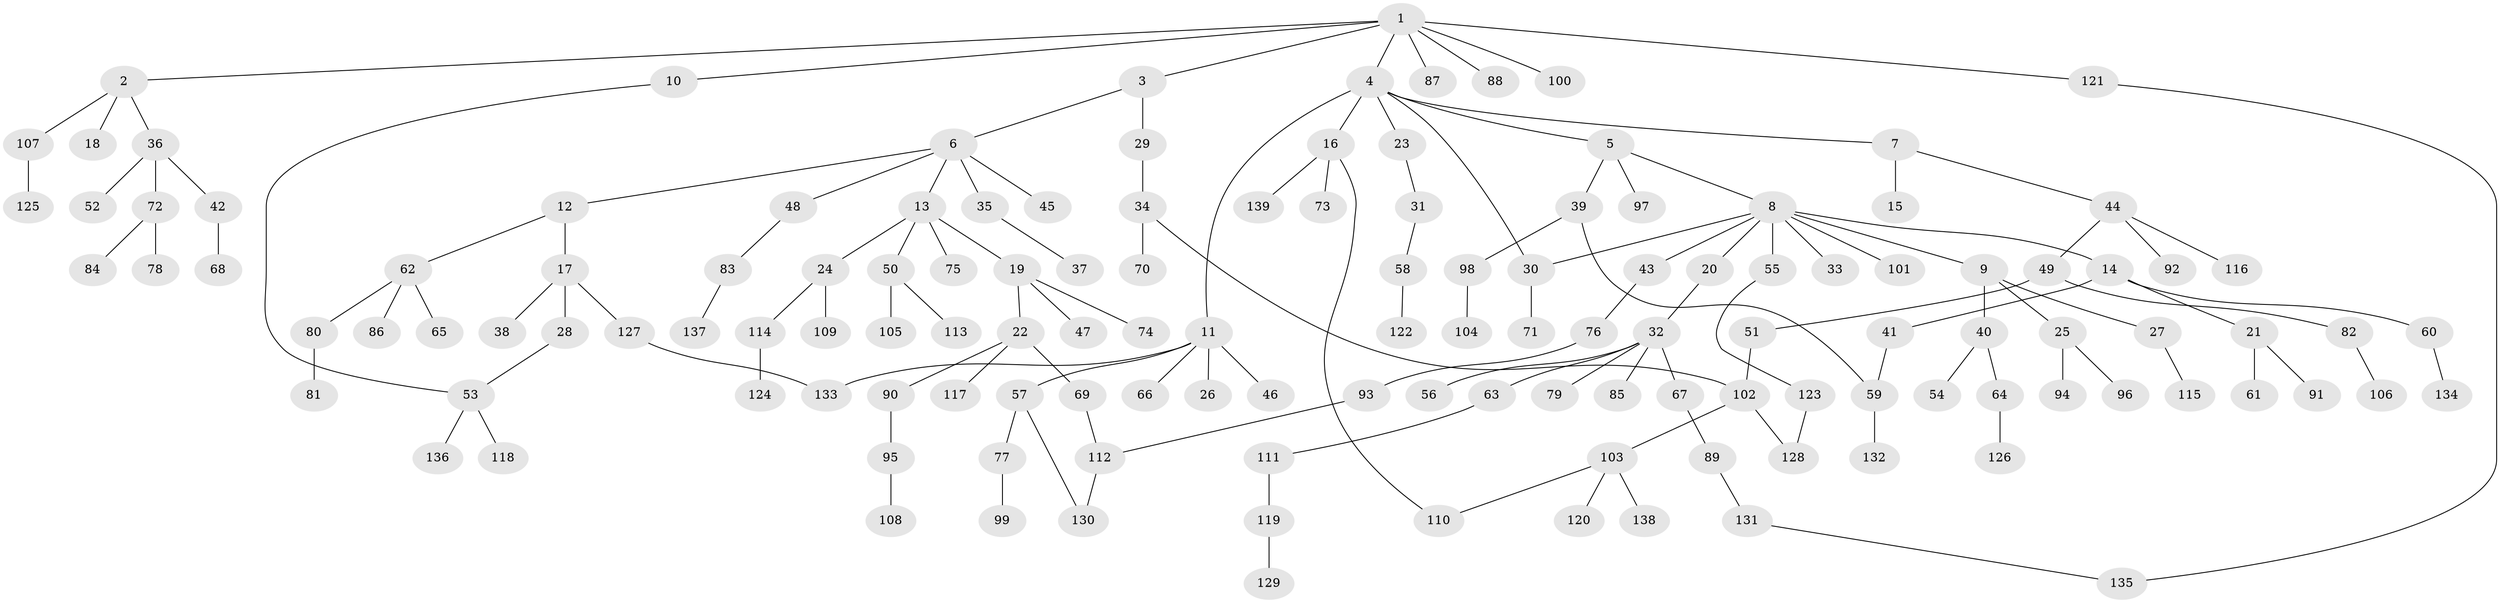 // coarse degree distribution, {5: 0.023809523809523808, 2: 0.38095238095238093, 3: 0.2619047619047619, 7: 0.047619047619047616, 4: 0.047619047619047616, 1: 0.23809523809523808}
// Generated by graph-tools (version 1.1) at 2025/49/03/04/25 22:49:07]
// undirected, 139 vertices, 148 edges
graph export_dot {
  node [color=gray90,style=filled];
  1;
  2;
  3;
  4;
  5;
  6;
  7;
  8;
  9;
  10;
  11;
  12;
  13;
  14;
  15;
  16;
  17;
  18;
  19;
  20;
  21;
  22;
  23;
  24;
  25;
  26;
  27;
  28;
  29;
  30;
  31;
  32;
  33;
  34;
  35;
  36;
  37;
  38;
  39;
  40;
  41;
  42;
  43;
  44;
  45;
  46;
  47;
  48;
  49;
  50;
  51;
  52;
  53;
  54;
  55;
  56;
  57;
  58;
  59;
  60;
  61;
  62;
  63;
  64;
  65;
  66;
  67;
  68;
  69;
  70;
  71;
  72;
  73;
  74;
  75;
  76;
  77;
  78;
  79;
  80;
  81;
  82;
  83;
  84;
  85;
  86;
  87;
  88;
  89;
  90;
  91;
  92;
  93;
  94;
  95;
  96;
  97;
  98;
  99;
  100;
  101;
  102;
  103;
  104;
  105;
  106;
  107;
  108;
  109;
  110;
  111;
  112;
  113;
  114;
  115;
  116;
  117;
  118;
  119;
  120;
  121;
  122;
  123;
  124;
  125;
  126;
  127;
  128;
  129;
  130;
  131;
  132;
  133;
  134;
  135;
  136;
  137;
  138;
  139;
  1 -- 2;
  1 -- 3;
  1 -- 4;
  1 -- 10;
  1 -- 87;
  1 -- 88;
  1 -- 100;
  1 -- 121;
  2 -- 18;
  2 -- 36;
  2 -- 107;
  3 -- 6;
  3 -- 29;
  4 -- 5;
  4 -- 7;
  4 -- 11;
  4 -- 16;
  4 -- 23;
  4 -- 30;
  5 -- 8;
  5 -- 39;
  5 -- 97;
  6 -- 12;
  6 -- 13;
  6 -- 35;
  6 -- 45;
  6 -- 48;
  7 -- 15;
  7 -- 44;
  8 -- 9;
  8 -- 14;
  8 -- 20;
  8 -- 33;
  8 -- 43;
  8 -- 55;
  8 -- 101;
  8 -- 30;
  9 -- 25;
  9 -- 27;
  9 -- 40;
  10 -- 53;
  11 -- 26;
  11 -- 46;
  11 -- 57;
  11 -- 66;
  11 -- 133;
  12 -- 17;
  12 -- 62;
  13 -- 19;
  13 -- 24;
  13 -- 50;
  13 -- 75;
  14 -- 21;
  14 -- 41;
  14 -- 60;
  16 -- 73;
  16 -- 110;
  16 -- 139;
  17 -- 28;
  17 -- 38;
  17 -- 127;
  19 -- 22;
  19 -- 47;
  19 -- 74;
  20 -- 32;
  21 -- 61;
  21 -- 91;
  22 -- 69;
  22 -- 90;
  22 -- 117;
  23 -- 31;
  24 -- 109;
  24 -- 114;
  25 -- 94;
  25 -- 96;
  27 -- 115;
  28 -- 53;
  29 -- 34;
  30 -- 71;
  31 -- 58;
  32 -- 56;
  32 -- 63;
  32 -- 67;
  32 -- 79;
  32 -- 85;
  34 -- 70;
  34 -- 102;
  35 -- 37;
  36 -- 42;
  36 -- 52;
  36 -- 72;
  39 -- 59;
  39 -- 98;
  40 -- 54;
  40 -- 64;
  41 -- 59;
  42 -- 68;
  43 -- 76;
  44 -- 49;
  44 -- 92;
  44 -- 116;
  48 -- 83;
  49 -- 51;
  49 -- 82;
  50 -- 105;
  50 -- 113;
  51 -- 102;
  53 -- 118;
  53 -- 136;
  55 -- 123;
  57 -- 77;
  57 -- 130;
  58 -- 122;
  59 -- 132;
  60 -- 134;
  62 -- 65;
  62 -- 80;
  62 -- 86;
  63 -- 111;
  64 -- 126;
  67 -- 89;
  69 -- 112;
  72 -- 78;
  72 -- 84;
  76 -- 93;
  77 -- 99;
  80 -- 81;
  82 -- 106;
  83 -- 137;
  89 -- 131;
  90 -- 95;
  93 -- 112;
  95 -- 108;
  98 -- 104;
  102 -- 103;
  102 -- 128;
  103 -- 120;
  103 -- 138;
  103 -- 110;
  107 -- 125;
  111 -- 119;
  112 -- 130;
  114 -- 124;
  119 -- 129;
  121 -- 135;
  123 -- 128;
  127 -- 133;
  131 -- 135;
}
